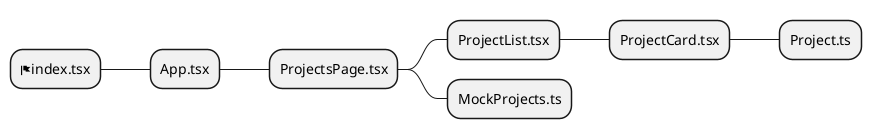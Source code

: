 @startmindmap


* <&flag>index.tsx
** App.tsx
*** ProjectsPage.tsx
**** ProjectList.tsx
***** ProjectCard.tsx
****** Project.ts

**** MockProjects.ts

@endmindmap
